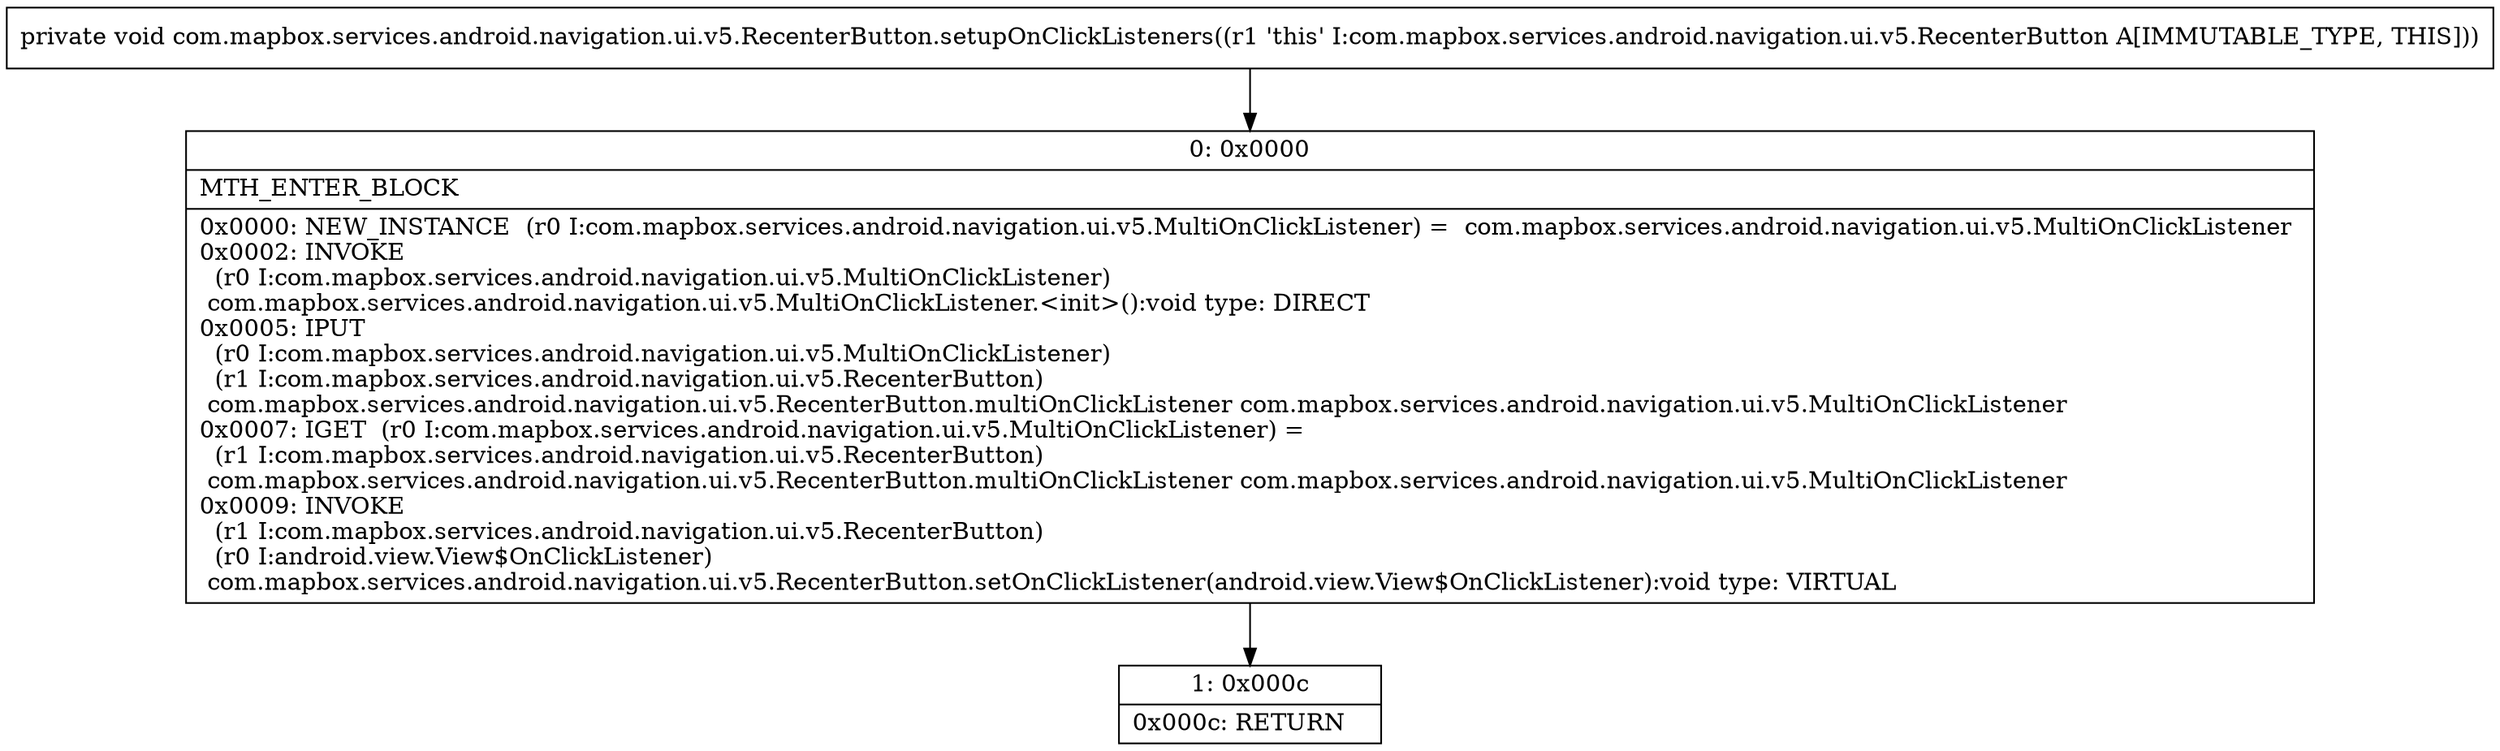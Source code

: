 digraph "CFG forcom.mapbox.services.android.navigation.ui.v5.RecenterButton.setupOnClickListeners()V" {
Node_0 [shape=record,label="{0\:\ 0x0000|MTH_ENTER_BLOCK\l|0x0000: NEW_INSTANCE  (r0 I:com.mapbox.services.android.navigation.ui.v5.MultiOnClickListener) =  com.mapbox.services.android.navigation.ui.v5.MultiOnClickListener \l0x0002: INVOKE  \l  (r0 I:com.mapbox.services.android.navigation.ui.v5.MultiOnClickListener)\l com.mapbox.services.android.navigation.ui.v5.MultiOnClickListener.\<init\>():void type: DIRECT \l0x0005: IPUT  \l  (r0 I:com.mapbox.services.android.navigation.ui.v5.MultiOnClickListener)\l  (r1 I:com.mapbox.services.android.navigation.ui.v5.RecenterButton)\l com.mapbox.services.android.navigation.ui.v5.RecenterButton.multiOnClickListener com.mapbox.services.android.navigation.ui.v5.MultiOnClickListener \l0x0007: IGET  (r0 I:com.mapbox.services.android.navigation.ui.v5.MultiOnClickListener) = \l  (r1 I:com.mapbox.services.android.navigation.ui.v5.RecenterButton)\l com.mapbox.services.android.navigation.ui.v5.RecenterButton.multiOnClickListener com.mapbox.services.android.navigation.ui.v5.MultiOnClickListener \l0x0009: INVOKE  \l  (r1 I:com.mapbox.services.android.navigation.ui.v5.RecenterButton)\l  (r0 I:android.view.View$OnClickListener)\l com.mapbox.services.android.navigation.ui.v5.RecenterButton.setOnClickListener(android.view.View$OnClickListener):void type: VIRTUAL \l}"];
Node_1 [shape=record,label="{1\:\ 0x000c|0x000c: RETURN   \l}"];
MethodNode[shape=record,label="{private void com.mapbox.services.android.navigation.ui.v5.RecenterButton.setupOnClickListeners((r1 'this' I:com.mapbox.services.android.navigation.ui.v5.RecenterButton A[IMMUTABLE_TYPE, THIS])) }"];
MethodNode -> Node_0;
Node_0 -> Node_1;
}

